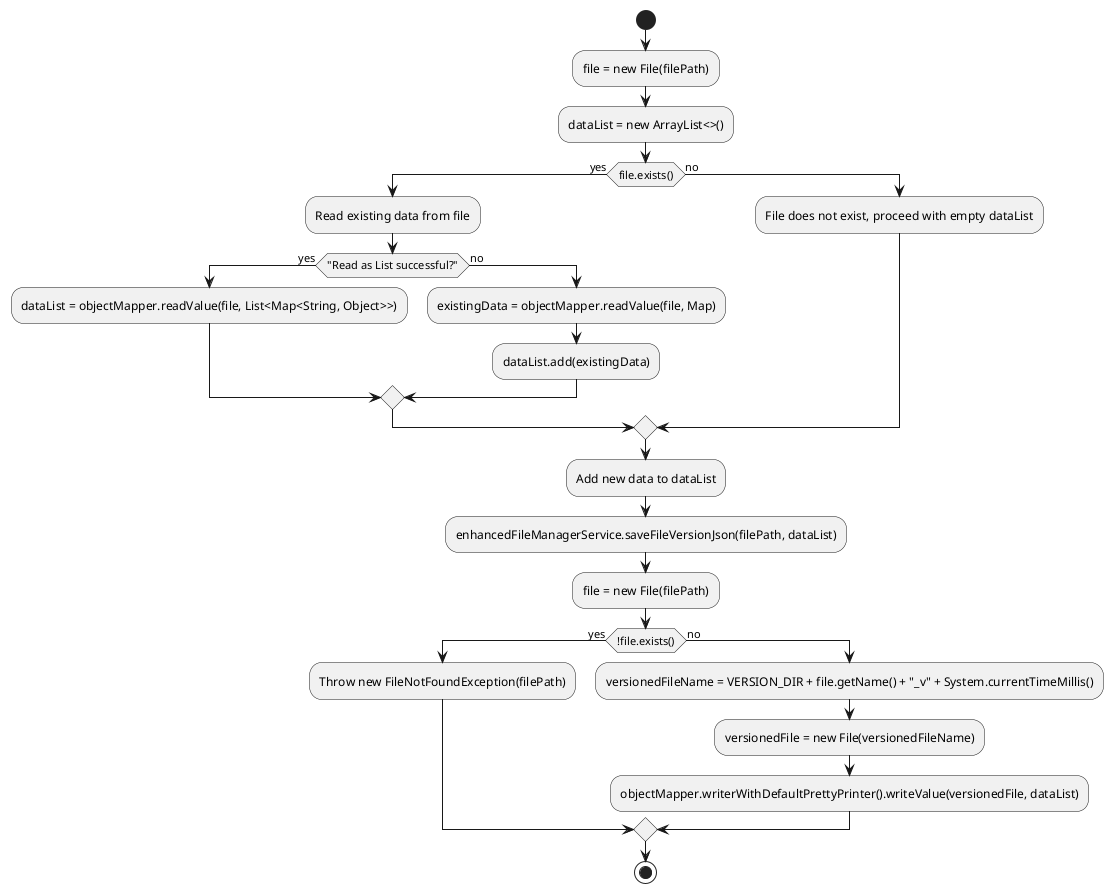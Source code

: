 @startuml
start
:file = new File(filePath);
:dataList = new ArrayList<>();
if (file.exists()) then (yes)
  :Read existing data from file;
  if ("Read as List successful?") then (yes)
    :dataList = objectMapper.readValue(file, List<Map<String, Object>>);
  else (no)
    :existingData = objectMapper.readValue(file, Map);
    :dataList.add(existingData);
  endif
else (no)
  :File does not exist, proceed with empty dataList;
endif

:Add new data to dataList;
:enhancedFileManagerService.saveFileVersionJson(filePath, dataList);

:file = new File(filePath);
if (!file.exists()) then (yes)
  :Throw new FileNotFoundException(filePath);
else (no)
  :versionedFileName = VERSION_DIR + file.getName() + "_v" + System.currentTimeMillis();
  :versionedFile = new File(versionedFileName);
  :objectMapper.writerWithDefaultPrettyPrinter().writeValue(versionedFile, dataList);
endif

stop
@enduml
